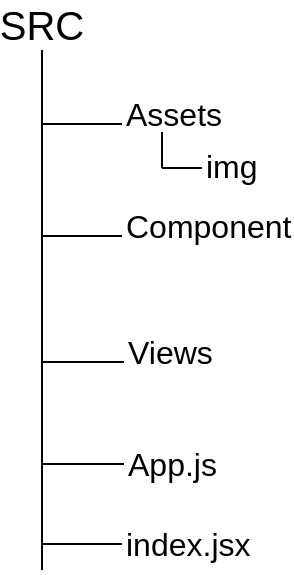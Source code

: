 <mxfile version="14.2.9" type="github">
  <diagram id="oe8qgWRhZwkx6S1Wg-bM" name="Page-1">
    <mxGraphModel dx="1408" dy="1750" grid="1" gridSize="10" guides="1" tooltips="1" connect="1" arrows="1" fold="1" page="1" pageScale="1" pageWidth="827" pageHeight="1169" math="0" shadow="0">
      <root>
        <mxCell id="0" />
        <mxCell id="1" parent="0" />
        <mxCell id="d7ecfk8f8y5RkIkmp8_E-1" value="&lt;font style=&quot;font-size: 20px&quot;&gt;SRC&lt;/font&gt;" style="text;html=1;strokeColor=none;fillColor=none;align=center;verticalAlign=middle;whiteSpace=wrap;rounded=0;" vertex="1" parent="1">
          <mxGeometry x="220" y="140" width="40" height="20" as="geometry" />
        </mxCell>
        <mxCell id="d7ecfk8f8y5RkIkmp8_E-3" value="&lt;font style=&quot;font-size: 16px&quot;&gt;Assets&lt;/font&gt;" style="text;html=1;strokeColor=none;fillColor=none;align=left;verticalAlign=middle;whiteSpace=wrap;rounded=0;" vertex="1" parent="1">
          <mxGeometry x="280" y="185" width="40" height="20" as="geometry" />
        </mxCell>
        <mxCell id="d7ecfk8f8y5RkIkmp8_E-5" value="&lt;font style=&quot;font-size: 16px&quot;&gt;Component&lt;/font&gt;" style="text;html=1;strokeColor=none;fillColor=none;align=left;verticalAlign=middle;whiteSpace=wrap;rounded=0;" vertex="1" parent="1">
          <mxGeometry x="280" y="241" width="40" height="20" as="geometry" />
        </mxCell>
        <mxCell id="d7ecfk8f8y5RkIkmp8_E-6" value="&lt;font style=&quot;font-size: 16px&quot;&gt;Views&lt;/font&gt;" style="text;html=1;strokeColor=none;fillColor=none;align=left;verticalAlign=middle;whiteSpace=wrap;rounded=0;" vertex="1" parent="1">
          <mxGeometry x="281" y="304" width="40" height="20" as="geometry" />
        </mxCell>
        <mxCell id="d7ecfk8f8y5RkIkmp8_E-7" value="&lt;font style=&quot;font-size: 16px&quot;&gt;App.js&lt;/font&gt;" style="text;html=1;strokeColor=none;fillColor=none;align=left;verticalAlign=middle;whiteSpace=wrap;rounded=0;" vertex="1" parent="1">
          <mxGeometry x="281" y="360" width="40" height="20" as="geometry" />
        </mxCell>
        <mxCell id="d7ecfk8f8y5RkIkmp8_E-8" value="&lt;span style=&quot;font-size: 16px&quot;&gt;index.jsx&lt;/span&gt;" style="text;html=1;strokeColor=none;fillColor=none;align=left;verticalAlign=middle;whiteSpace=wrap;rounded=0;" vertex="1" parent="1">
          <mxGeometry x="280" y="400" width="40" height="20" as="geometry" />
        </mxCell>
        <mxCell id="d7ecfk8f8y5RkIkmp8_E-9" value="&lt;font style=&quot;font-size: 16px&quot;&gt;img&lt;/font&gt;" style="text;html=1;strokeColor=none;fillColor=none;align=left;verticalAlign=middle;whiteSpace=wrap;rounded=0;" vertex="1" parent="1">
          <mxGeometry x="320" y="211" width="40" height="20" as="geometry" />
        </mxCell>
        <mxCell id="d7ecfk8f8y5RkIkmp8_E-10" value="" style="endArrow=none;html=1;" edge="1" parent="1">
          <mxGeometry width="50" height="50" relative="1" as="geometry">
            <mxPoint x="240" y="423" as="sourcePoint" />
            <mxPoint x="240" y="163" as="targetPoint" />
          </mxGeometry>
        </mxCell>
        <mxCell id="d7ecfk8f8y5RkIkmp8_E-11" value="" style="endArrow=none;html=1;exitX=0;exitY=0.75;exitDx=0;exitDy=0;" edge="1" parent="1" source="d7ecfk8f8y5RkIkmp8_E-3">
          <mxGeometry width="50" height="50" relative="1" as="geometry">
            <mxPoint x="190" y="270" as="sourcePoint" />
            <mxPoint x="240" y="200" as="targetPoint" />
          </mxGeometry>
        </mxCell>
        <mxCell id="d7ecfk8f8y5RkIkmp8_E-12" value="" style="endArrow=none;html=1;exitX=0;exitY=0.75;exitDx=0;exitDy=0;" edge="1" parent="1" source="d7ecfk8f8y5RkIkmp8_E-5">
          <mxGeometry width="50" height="50" relative="1" as="geometry">
            <mxPoint x="190" y="270" as="sourcePoint" />
            <mxPoint x="240" y="256" as="targetPoint" />
          </mxGeometry>
        </mxCell>
        <mxCell id="d7ecfk8f8y5RkIkmp8_E-13" value="" style="endArrow=none;html=1;exitX=0;exitY=0.5;exitDx=0;exitDy=0;" edge="1" parent="1">
          <mxGeometry width="50" height="50" relative="1" as="geometry">
            <mxPoint x="281" y="319" as="sourcePoint" />
            <mxPoint x="240" y="319" as="targetPoint" />
          </mxGeometry>
        </mxCell>
        <mxCell id="d7ecfk8f8y5RkIkmp8_E-14" value="" style="endArrow=none;html=1;exitX=0;exitY=0.5;exitDx=0;exitDy=0;" edge="1" parent="1" source="d7ecfk8f8y5RkIkmp8_E-7">
          <mxGeometry width="50" height="50" relative="1" as="geometry">
            <mxPoint x="190" y="270" as="sourcePoint" />
            <mxPoint x="240" y="370" as="targetPoint" />
          </mxGeometry>
        </mxCell>
        <mxCell id="d7ecfk8f8y5RkIkmp8_E-15" value="" style="endArrow=none;html=1;exitX=0;exitY=0.5;exitDx=0;exitDy=0;" edge="1" parent="1" source="d7ecfk8f8y5RkIkmp8_E-8">
          <mxGeometry width="50" height="50" relative="1" as="geometry">
            <mxPoint x="190" y="270" as="sourcePoint" />
            <mxPoint x="240" y="410" as="targetPoint" />
          </mxGeometry>
        </mxCell>
        <mxCell id="d7ecfk8f8y5RkIkmp8_E-16" value="" style="endArrow=none;html=1;entryX=0.5;entryY=1;entryDx=0;entryDy=0;" edge="1" parent="1">
          <mxGeometry width="50" height="50" relative="1" as="geometry">
            <mxPoint x="300" y="222" as="sourcePoint" />
            <mxPoint x="300" y="204" as="targetPoint" />
          </mxGeometry>
        </mxCell>
        <mxCell id="d7ecfk8f8y5RkIkmp8_E-17" value="" style="endArrow=none;html=1;" edge="1" parent="1">
          <mxGeometry width="50" height="50" relative="1" as="geometry">
            <mxPoint x="320" y="222" as="sourcePoint" />
            <mxPoint x="300" y="222" as="targetPoint" />
          </mxGeometry>
        </mxCell>
      </root>
    </mxGraphModel>
  </diagram>
</mxfile>
